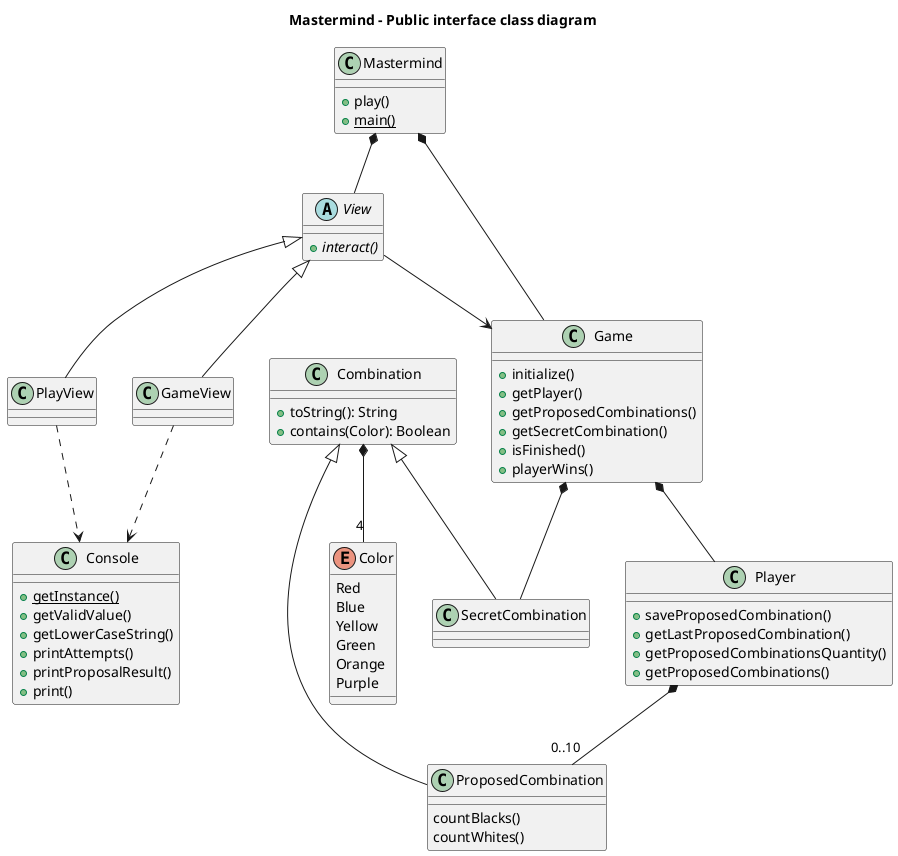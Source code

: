 @startuml

title Mastermind - Public interface class diagram

class Mastermind {
    +play()
    +{static} main()
}
Mastermind *-- Game
Mastermind *-- View

class Game {
    +initialize()
    +getPlayer()
    +getProposedCombinations()
    +getSecretCombination()
    +isFinished()
    +playerWins()
}
Game *-- SecretCombination
Game *-- Player

class Combination{
    +toString(): String
    +contains(Color): Boolean
}
Combination *-- "4" Color
Combination <|-- SecretCombination
Combination <|-- ProposedCombination

class ProposedCombination {
    countBlacks()
    countWhites()
}

class Player {
    +saveProposedCombination()
    +getLastProposedCombination()
    +getProposedCombinationsQuantity()
    +getProposedCombinations()
}
Player *-- "0..10"ProposedCombination

Enum Color {
    Red
    Blue
    Yellow
    Green
    Orange
    Purple
}


abstract class View {
    +{abstract}interact()
}
View <|-- GameView
View <|-- PlayView
View --> Game

class Console {
    +{static}getInstance()
    +getValidValue()
    +getLowerCaseString()
    +printAttempts()
    +printProposalResult()
    +print()
}
GameView ..> Console
PlayView ..> Console

@enduml
